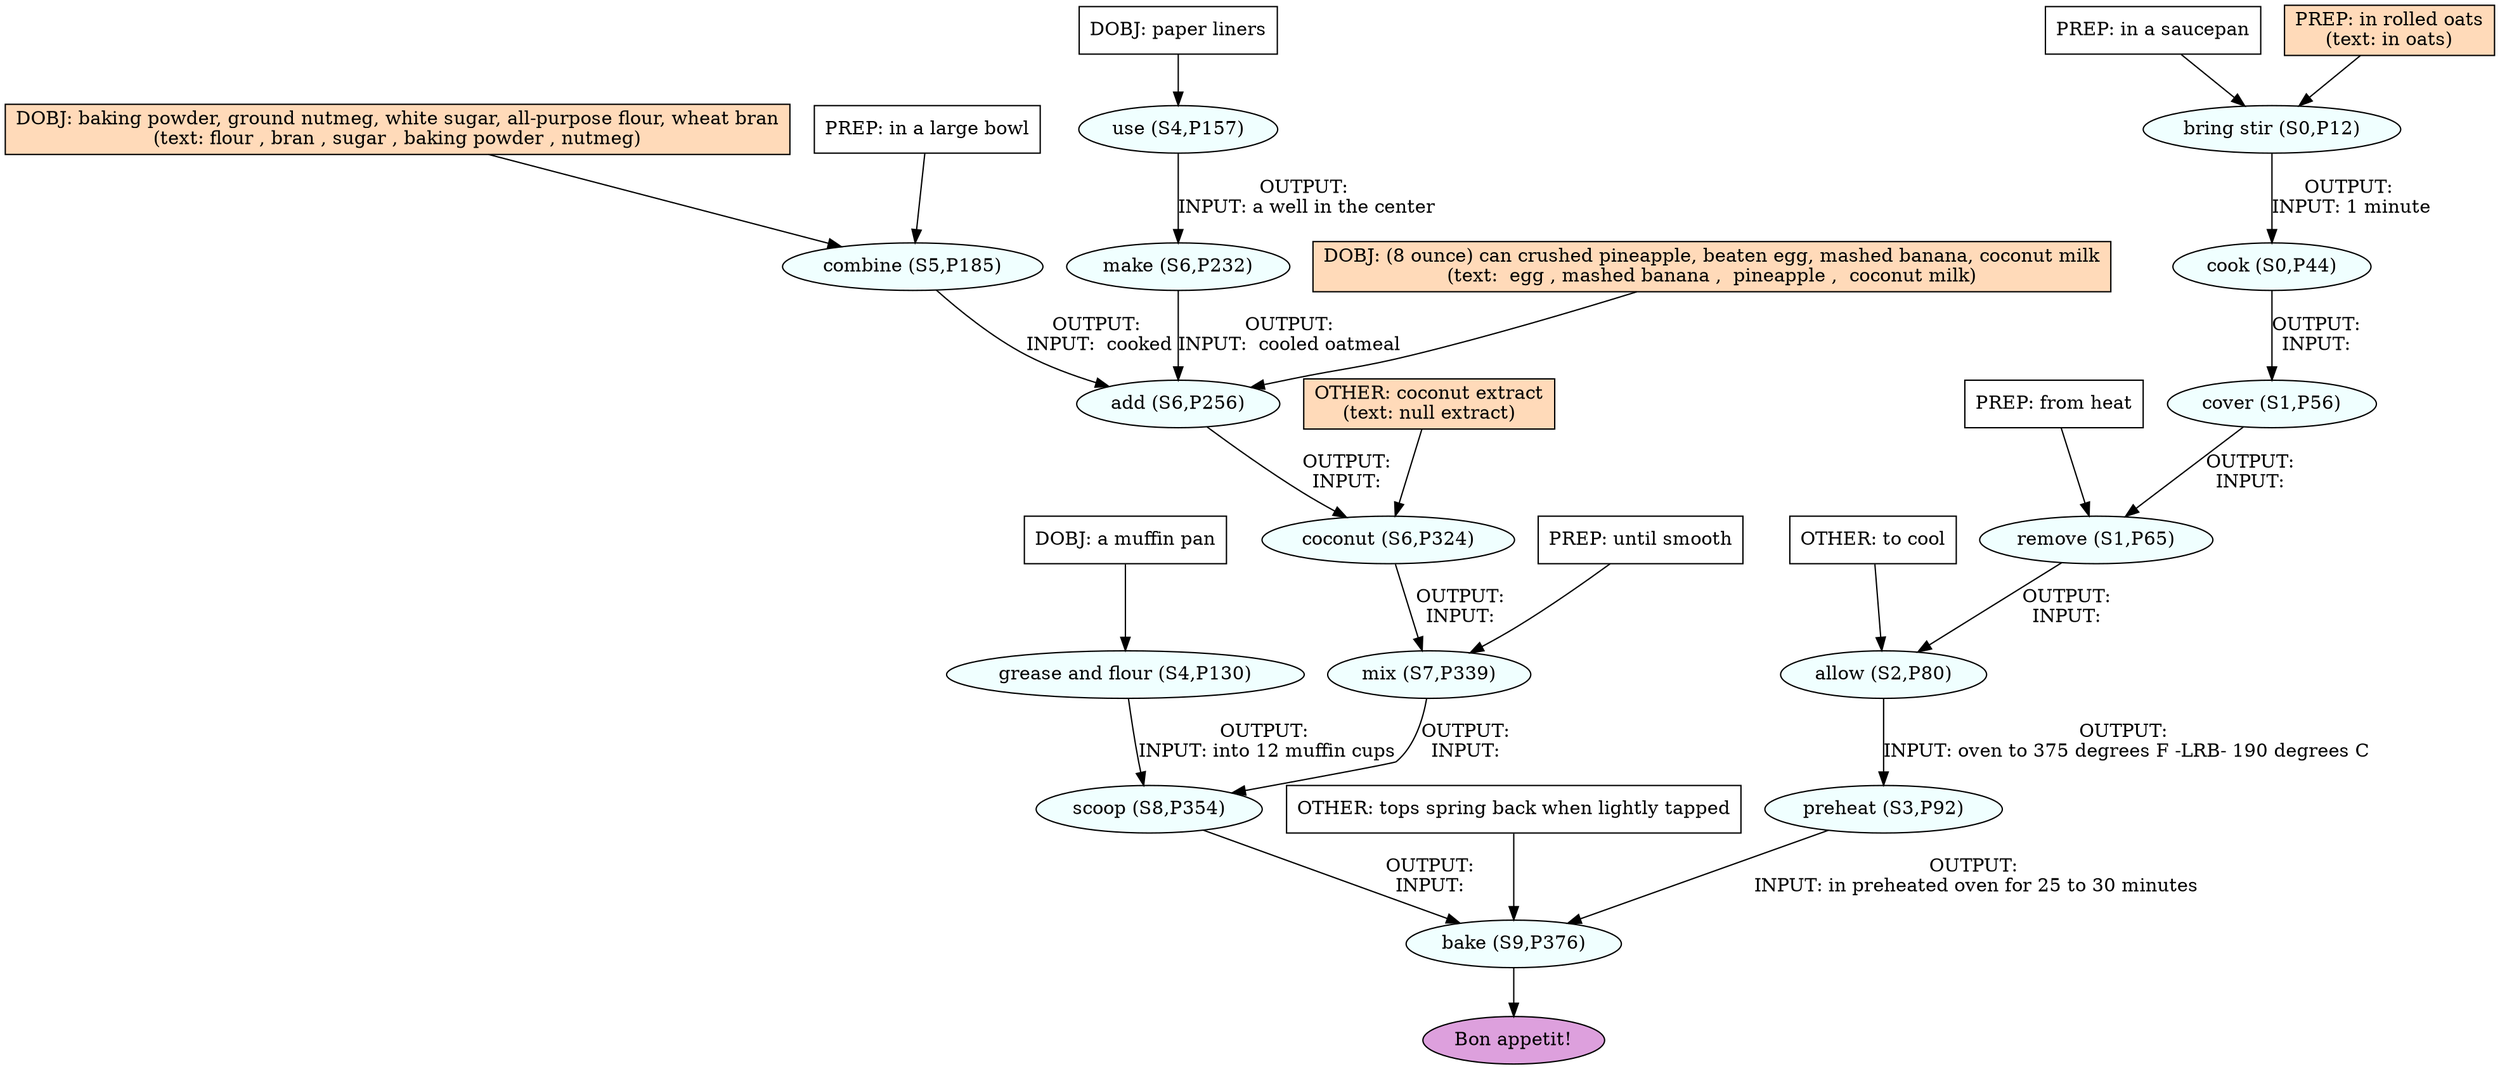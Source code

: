 digraph recipe {
E0[label="bring stir (S0,P12)", shape=oval, style=filled, fillcolor=azure]
E1[label="cook (S0,P44)", shape=oval, style=filled, fillcolor=azure]
E2[label="cover (S1,P56)", shape=oval, style=filled, fillcolor=azure]
E3[label="remove (S1,P65)", shape=oval, style=filled, fillcolor=azure]
E4[label="allow (S2,P80)", shape=oval, style=filled, fillcolor=azure]
E5[label="preheat (S3,P92)", shape=oval, style=filled, fillcolor=azure]
E6[label="grease and flour (S4,P130)", shape=oval, style=filled, fillcolor=azure]
E7[label="use (S4,P157)", shape=oval, style=filled, fillcolor=azure]
E8[label="combine (S5,P185)", shape=oval, style=filled, fillcolor=azure]
E9[label="make (S6,P232)", shape=oval, style=filled, fillcolor=azure]
E10[label="add (S6,P256)", shape=oval, style=filled, fillcolor=azure]
E11[label="coconut (S6,P324)", shape=oval, style=filled, fillcolor=azure]
E12[label="mix (S7,P339)", shape=oval, style=filled, fillcolor=azure]
E13[label="scoop (S8,P354)", shape=oval, style=filled, fillcolor=azure]
E14[label="bake (S9,P376)", shape=oval, style=filled, fillcolor=azure]
D6[label="DOBJ: a muffin pan", shape=box, style=filled, fillcolor=white]
D6 -> E6
D8[label="DOBJ: baking powder, ground nutmeg, white sugar, all-purpose flour, wheat bran
(text: flour , bran , sugar , baking powder , nutmeg)", shape=box, style=filled, fillcolor=peachpuff]
D8 -> E8
P8_0[label="PREP: in a large bowl", shape=box, style=filled, fillcolor=white]
P8_0 -> E8
P0_0[label="PREP: in a saucepan", shape=box, style=filled, fillcolor=white]
P0_0 -> E0
P0_1[label="PREP: in rolled oats
(text: in oats)", shape=box, style=filled, fillcolor=peachpuff]
P0_1 -> E0
D7[label="DOBJ: paper liners", shape=box, style=filled, fillcolor=white]
D7 -> E7
E0 -> E1 [label="OUTPUT: 
INPUT: 1 minute"]
E1 -> E2 [label="OUTPUT: 
INPUT: "]
E2 -> E3 [label="OUTPUT: 
INPUT: "]
P3_0_0[label="PREP: from heat", shape=box, style=filled, fillcolor=white]
P3_0_0 -> E3
E3 -> E4 [label="OUTPUT: 
INPUT: "]
O4_0_0[label="OTHER: to cool", shape=box, style=filled, fillcolor=white]
O4_0_0 -> E4
E4 -> E5 [label="OUTPUT: 
INPUT: oven to 375 degrees F -LRB- 190 degrees C"]
E7 -> E9 [label="OUTPUT: 
INPUT: a well in the center"]
D10_ing[label="DOBJ: (8 ounce) can crushed pineapple, beaten egg, mashed banana, coconut milk
(text:  egg , mashed banana ,  pineapple ,  coconut milk)", shape=box, style=filled, fillcolor=peachpuff]
D10_ing -> E10
E8 -> E10 [label="OUTPUT: 
INPUT:  cooked"]
E9 -> E10 [label="OUTPUT: 
INPUT:  cooled oatmeal "]
E10 -> E11 [label="OUTPUT: 
INPUT: "]
O11_0_ing[label="OTHER: coconut extract
(text: null extract)", shape=box, style=filled, fillcolor=peachpuff]
O11_0_ing -> E11
E11 -> E12 [label="OUTPUT: 
INPUT: "]
P12_0_0[label="PREP: until smooth", shape=box, style=filled, fillcolor=white]
P12_0_0 -> E12
E12 -> E13 [label="OUTPUT: 
INPUT: "]
E6 -> E13 [label="OUTPUT: 
INPUT: into 12 muffin cups"]
E13 -> E14 [label="OUTPUT: 
INPUT: "]
E5 -> E14 [label="OUTPUT: 
INPUT: in preheated oven for 25 to 30 minutes"]
O14_0_0[label="OTHER: tops spring back when lightly tapped", shape=box, style=filled, fillcolor=white]
O14_0_0 -> E14
EOR[label="Bon appetit!", shape=oval, style=filled, fillcolor=plum]
E14 -> EOR
}
